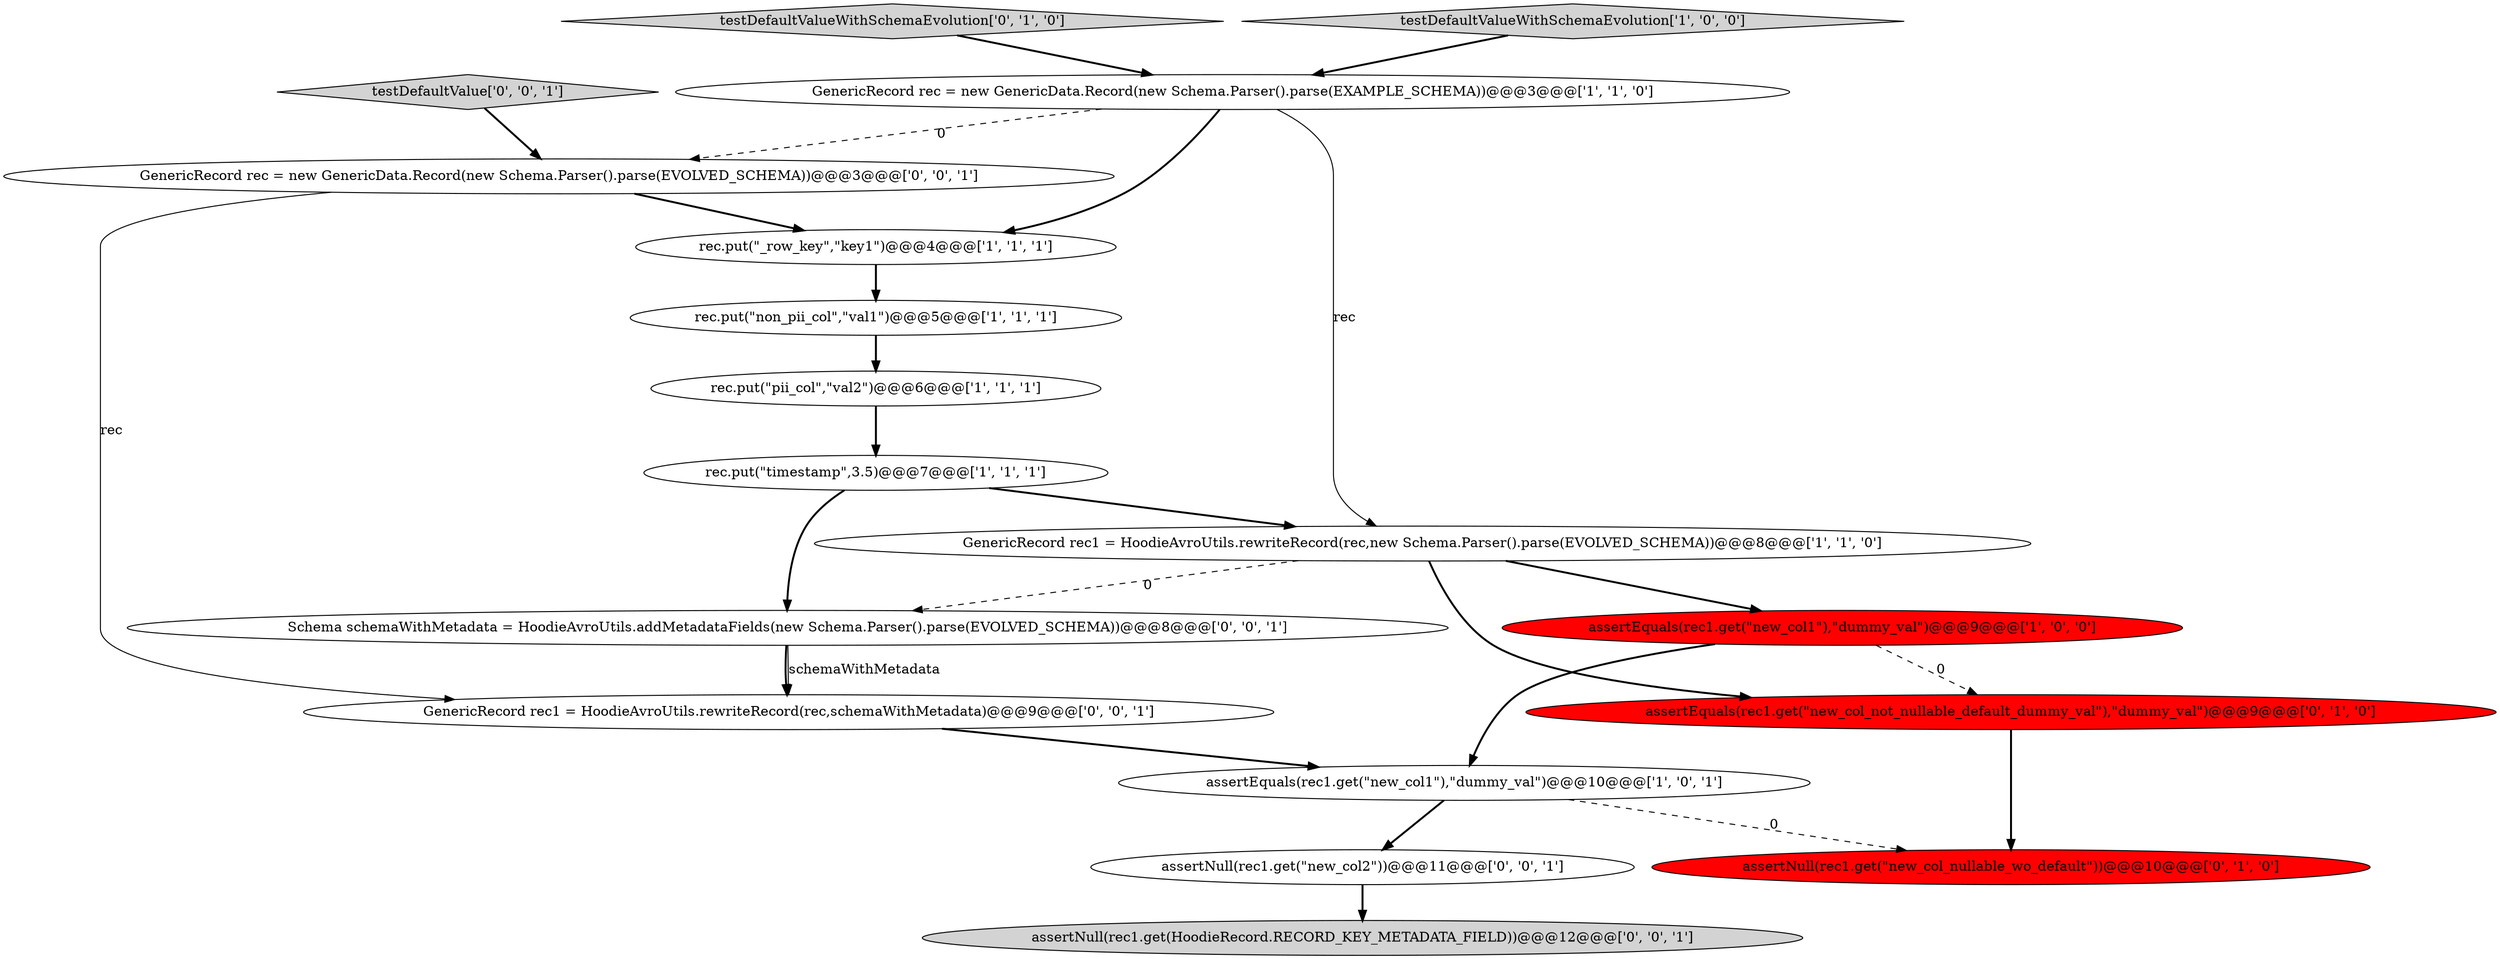 digraph {
12 [style = filled, label = "Schema schemaWithMetadata = HoodieAvroUtils.addMetadataFields(new Schema.Parser().parse(EVOLVED_SCHEMA))@@@8@@@['0', '0', '1']", fillcolor = white, shape = ellipse image = "AAA0AAABBB3BBB"];
4 [style = filled, label = "assertEquals(rec1.get(\"new_col1\"),\"dummy_val\")@@@10@@@['1', '0', '1']", fillcolor = white, shape = ellipse image = "AAA0AAABBB1BBB"];
3 [style = filled, label = "assertEquals(rec1.get(\"new_col1\"),\"dummy_val\")@@@9@@@['1', '0', '0']", fillcolor = red, shape = ellipse image = "AAA1AAABBB1BBB"];
9 [style = filled, label = "testDefaultValueWithSchemaEvolution['0', '1', '0']", fillcolor = lightgray, shape = diamond image = "AAA0AAABBB2BBB"];
0 [style = filled, label = "rec.put(\"_row_key\",\"key1\")@@@4@@@['1', '1', '1']", fillcolor = white, shape = ellipse image = "AAA0AAABBB1BBB"];
16 [style = filled, label = "assertNull(rec1.get(HoodieRecord.RECORD_KEY_METADATA_FIELD))@@@12@@@['0', '0', '1']", fillcolor = lightgray, shape = ellipse image = "AAA0AAABBB3BBB"];
10 [style = filled, label = "assertEquals(rec1.get(\"new_col_not_nullable_default_dummy_val\"),\"dummy_val\")@@@9@@@['0', '1', '0']", fillcolor = red, shape = ellipse image = "AAA1AAABBB2BBB"];
15 [style = filled, label = "GenericRecord rec1 = HoodieAvroUtils.rewriteRecord(rec,schemaWithMetadata)@@@9@@@['0', '0', '1']", fillcolor = white, shape = ellipse image = "AAA0AAABBB3BBB"];
11 [style = filled, label = "assertNull(rec1.get(\"new_col_nullable_wo_default\"))@@@10@@@['0', '1', '0']", fillcolor = red, shape = ellipse image = "AAA1AAABBB2BBB"];
7 [style = filled, label = "testDefaultValueWithSchemaEvolution['1', '0', '0']", fillcolor = lightgray, shape = diamond image = "AAA0AAABBB1BBB"];
8 [style = filled, label = "GenericRecord rec = new GenericData.Record(new Schema.Parser().parse(EXAMPLE_SCHEMA))@@@3@@@['1', '1', '0']", fillcolor = white, shape = ellipse image = "AAA0AAABBB1BBB"];
5 [style = filled, label = "rec.put(\"non_pii_col\",\"val1\")@@@5@@@['1', '1', '1']", fillcolor = white, shape = ellipse image = "AAA0AAABBB1BBB"];
2 [style = filled, label = "GenericRecord rec1 = HoodieAvroUtils.rewriteRecord(rec,new Schema.Parser().parse(EVOLVED_SCHEMA))@@@8@@@['1', '1', '0']", fillcolor = white, shape = ellipse image = "AAA0AAABBB1BBB"];
14 [style = filled, label = "testDefaultValue['0', '0', '1']", fillcolor = lightgray, shape = diamond image = "AAA0AAABBB3BBB"];
17 [style = filled, label = "GenericRecord rec = new GenericData.Record(new Schema.Parser().parse(EVOLVED_SCHEMA))@@@3@@@['0', '0', '1']", fillcolor = white, shape = ellipse image = "AAA0AAABBB3BBB"];
1 [style = filled, label = "rec.put(\"timestamp\",3.5)@@@7@@@['1', '1', '1']", fillcolor = white, shape = ellipse image = "AAA0AAABBB1BBB"];
6 [style = filled, label = "rec.put(\"pii_col\",\"val2\")@@@6@@@['1', '1', '1']", fillcolor = white, shape = ellipse image = "AAA0AAABBB1BBB"];
13 [style = filled, label = "assertNull(rec1.get(\"new_col2\"))@@@11@@@['0', '0', '1']", fillcolor = white, shape = ellipse image = "AAA0AAABBB3BBB"];
2->3 [style = bold, label=""];
4->13 [style = bold, label=""];
12->15 [style = bold, label=""];
14->17 [style = bold, label=""];
17->15 [style = solid, label="rec"];
7->8 [style = bold, label=""];
2->10 [style = bold, label=""];
9->8 [style = bold, label=""];
3->4 [style = bold, label=""];
13->16 [style = bold, label=""];
8->0 [style = bold, label=""];
12->15 [style = solid, label="schemaWithMetadata"];
6->1 [style = bold, label=""];
2->12 [style = dashed, label="0"];
17->0 [style = bold, label=""];
5->6 [style = bold, label=""];
8->2 [style = solid, label="rec"];
15->4 [style = bold, label=""];
1->12 [style = bold, label=""];
8->17 [style = dashed, label="0"];
1->2 [style = bold, label=""];
3->10 [style = dashed, label="0"];
4->11 [style = dashed, label="0"];
0->5 [style = bold, label=""];
10->11 [style = bold, label=""];
}
